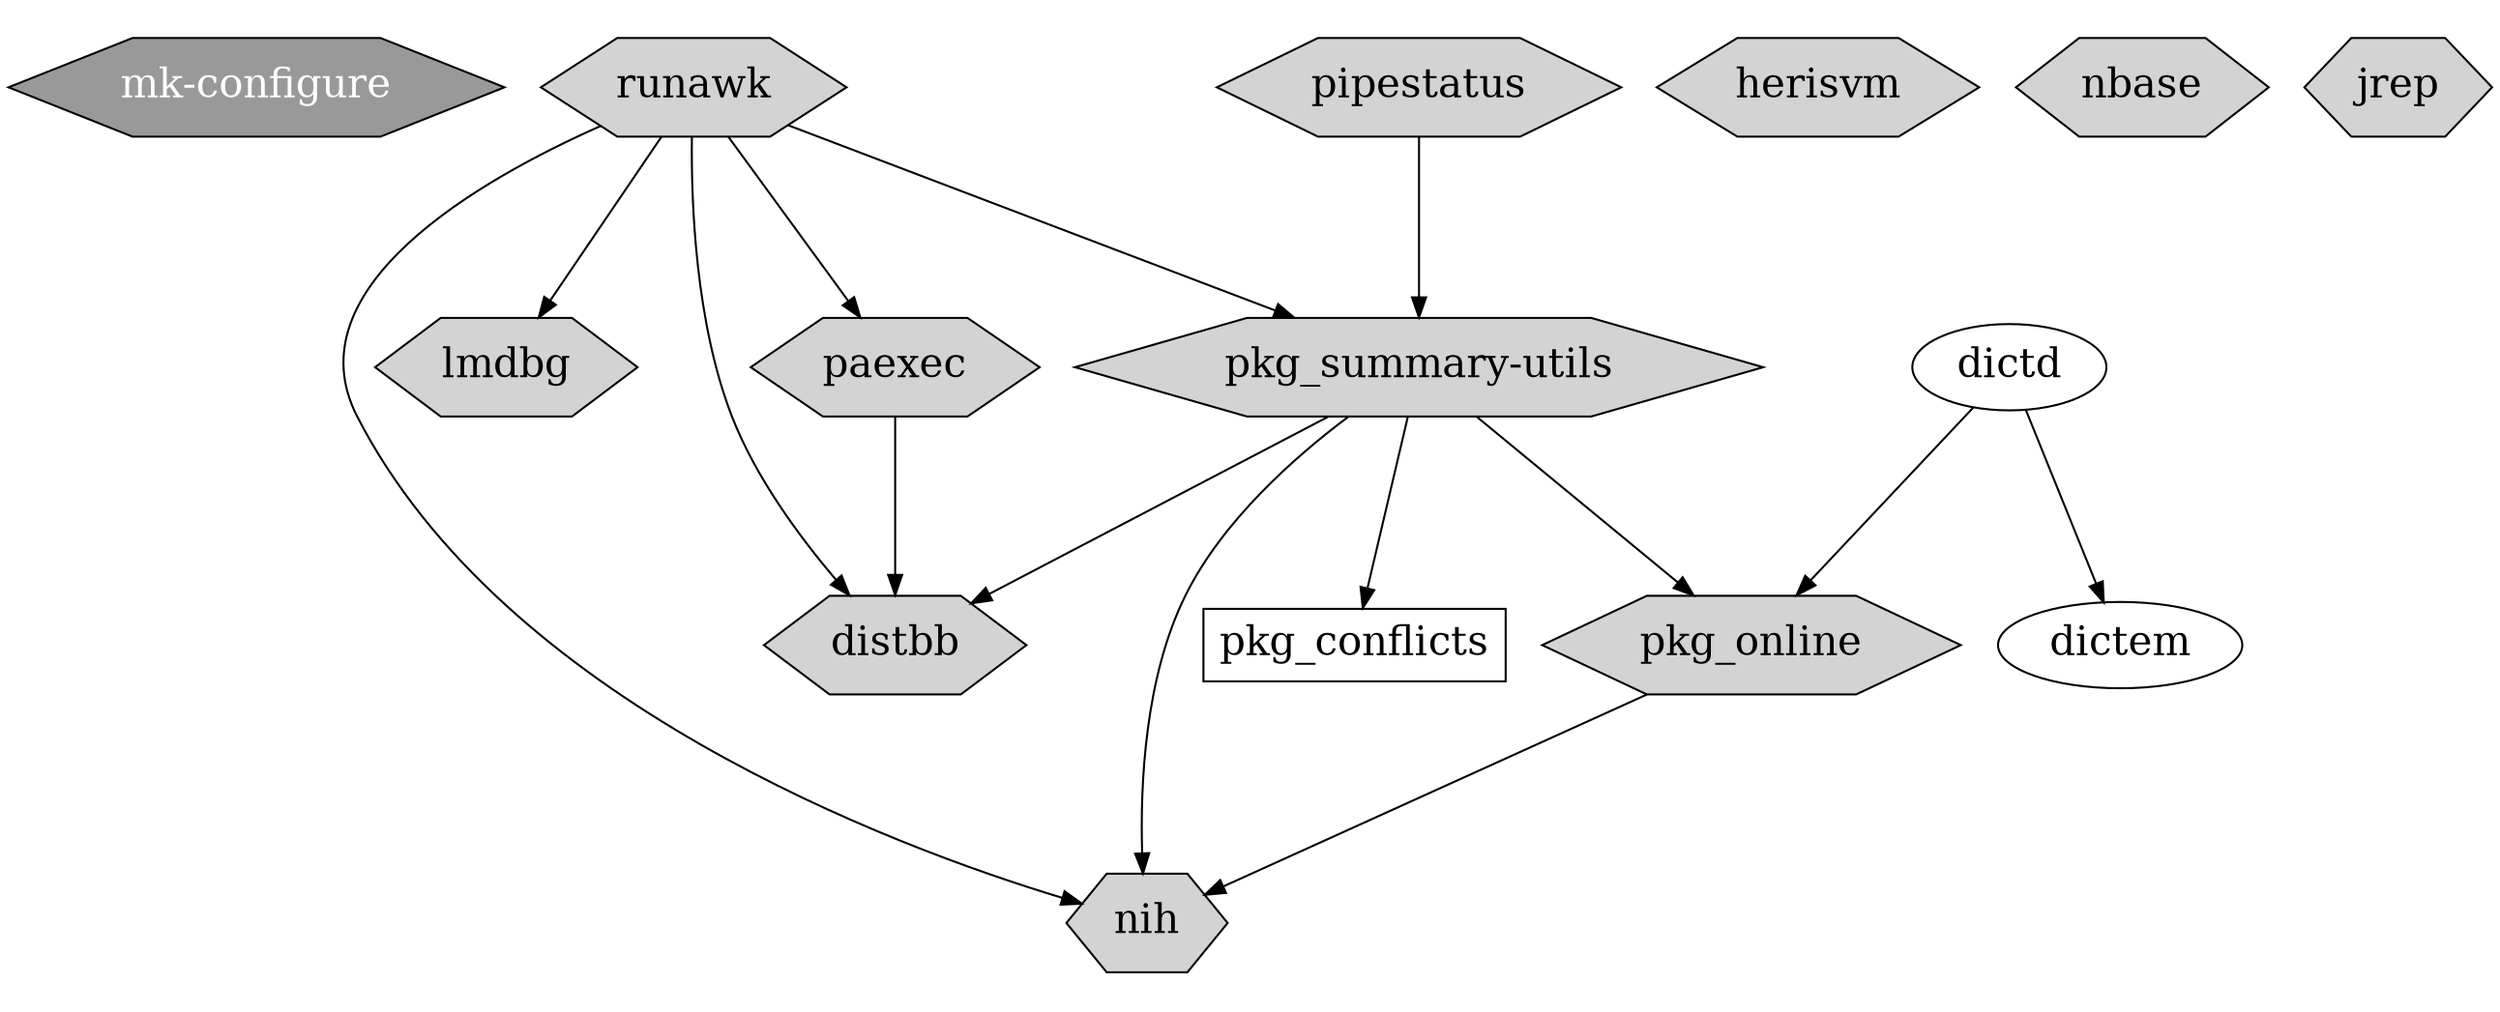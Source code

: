 digraph FSA {
 graph [ ratio=compress layout=dot rankdir=UB ratio=0.4 ];

 node [ shape = hexagon style=filled fontsize=20 ];

   "mk-configure" [ fillcolor = grey60, fontcolor = white ];
   "lmdbg";
   "paexec";
   "distbb";
   "pkg_online";
   "runawk";
   "pkg_summary-utils";
   "nih";
   "pipestatus";
   "herisvm";
   "nbase";
   "jrep";

 node [ shape = oval style=solid ];

   "dictd";
   "dictem";

 node [ shape = box ];

   "runawk"            -> "pkg_summary-utils";
   "runawk"            -> "lmdbg";
   "runawk"            -> "paexec";
   "runawk"            -> "distbb";
   "runawk"            -> "nih";
   "pkg_summary-utils" -> "distbb";
   "paexec"            -> "distbb";
   "dictd"             -> "dictem";
   "pkg_summary-utils" -> "pkg_online";
   "pkg_summary-utils" -> "pkg_conflicts";
   "pkg_summary-utils" -> "nih";
   "pkg_online"        -> "nih";

   "pkg_summary-utils";
   "pkg_conflicts";

 node [ shape = oval style=solid ];

   "dictd" -> "pkg_online";
   "pipestatus" -> "pkg_summary-utils";

}

digraph FSA {
 graph [ ratio=compress layout=dot rankdir=UB ratio=0.4 ];

 node [ shape = hexagon style=filled fontsize=20 ];
   "lua-alt-getopt";
   "judyhash";
}
